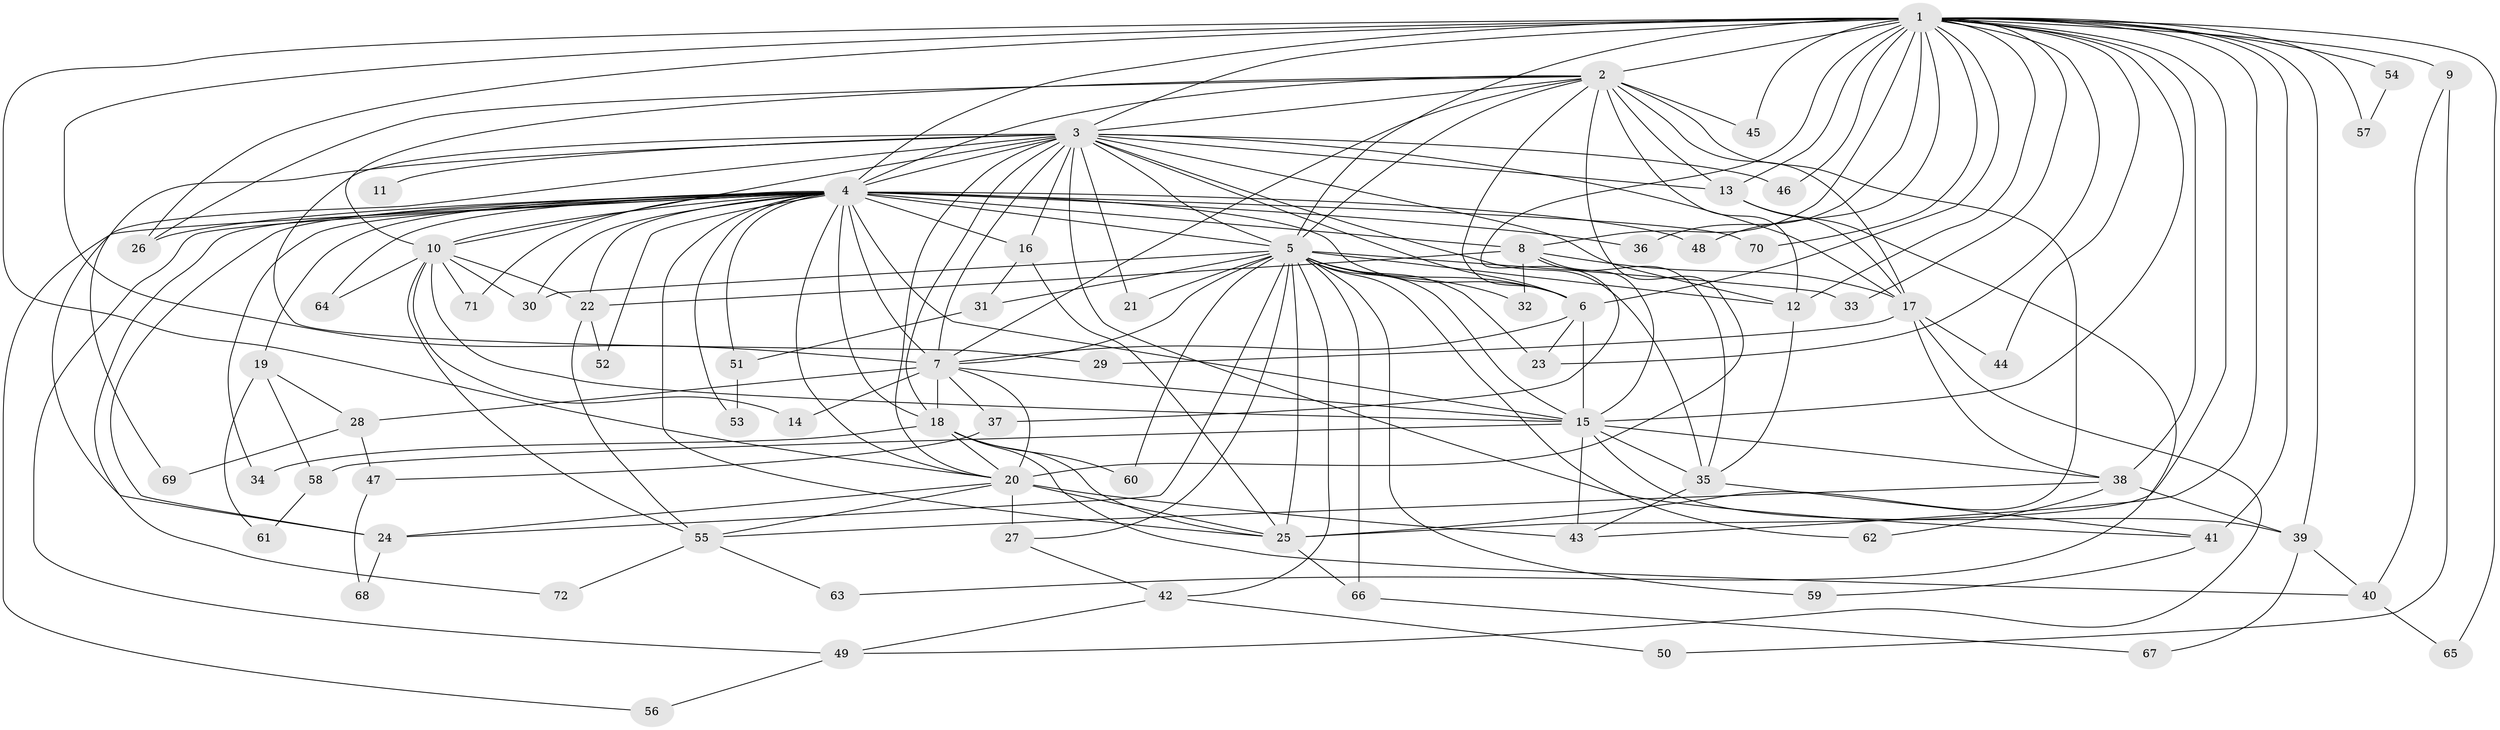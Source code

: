 // original degree distribution, {23: 0.013888888888888888, 21: 0.013888888888888888, 29: 0.006944444444444444, 26: 0.006944444444444444, 15: 0.006944444444444444, 27: 0.013888888888888888, 31: 0.006944444444444444, 7: 0.013888888888888888, 4: 0.1388888888888889, 8: 0.006944444444444444, 2: 0.5347222222222222, 5: 0.020833333333333332, 9: 0.006944444444444444, 10: 0.006944444444444444, 3: 0.1875, 6: 0.013888888888888888}
// Generated by graph-tools (version 1.1) at 2025/35/03/09/25 02:35:10]
// undirected, 72 vertices, 185 edges
graph export_dot {
graph [start="1"]
  node [color=gray90,style=filled];
  1;
  2;
  3;
  4;
  5;
  6;
  7;
  8;
  9;
  10;
  11;
  12;
  13;
  14;
  15;
  16;
  17;
  18;
  19;
  20;
  21;
  22;
  23;
  24;
  25;
  26;
  27;
  28;
  29;
  30;
  31;
  32;
  33;
  34;
  35;
  36;
  37;
  38;
  39;
  40;
  41;
  42;
  43;
  44;
  45;
  46;
  47;
  48;
  49;
  50;
  51;
  52;
  53;
  54;
  55;
  56;
  57;
  58;
  59;
  60;
  61;
  62;
  63;
  64;
  65;
  66;
  67;
  68;
  69;
  70;
  71;
  72;
  1 -- 2 [weight=4.0];
  1 -- 3 [weight=2.0];
  1 -- 4 [weight=4.0];
  1 -- 5 [weight=2.0];
  1 -- 6 [weight=3.0];
  1 -- 7 [weight=3.0];
  1 -- 8 [weight=1.0];
  1 -- 9 [weight=2.0];
  1 -- 12 [weight=1.0];
  1 -- 13 [weight=1.0];
  1 -- 15 [weight=1.0];
  1 -- 20 [weight=1.0];
  1 -- 23 [weight=1.0];
  1 -- 25 [weight=2.0];
  1 -- 26 [weight=1.0];
  1 -- 33 [weight=1.0];
  1 -- 36 [weight=2.0];
  1 -- 37 [weight=2.0];
  1 -- 38 [weight=1.0];
  1 -- 39 [weight=1.0];
  1 -- 41 [weight=2.0];
  1 -- 43 [weight=1.0];
  1 -- 44 [weight=1.0];
  1 -- 45 [weight=1.0];
  1 -- 46 [weight=1.0];
  1 -- 48 [weight=1.0];
  1 -- 54 [weight=1.0];
  1 -- 57 [weight=1.0];
  1 -- 65 [weight=1.0];
  1 -- 70 [weight=1.0];
  2 -- 3 [weight=2.0];
  2 -- 4 [weight=4.0];
  2 -- 5 [weight=2.0];
  2 -- 6 [weight=2.0];
  2 -- 7 [weight=3.0];
  2 -- 10 [weight=1.0];
  2 -- 12 [weight=2.0];
  2 -- 13 [weight=1.0];
  2 -- 17 [weight=2.0];
  2 -- 20 [weight=7.0];
  2 -- 25 [weight=11.0];
  2 -- 26 [weight=1.0];
  2 -- 45 [weight=2.0];
  3 -- 4 [weight=2.0];
  3 -- 5 [weight=2.0];
  3 -- 6 [weight=1.0];
  3 -- 7 [weight=2.0];
  3 -- 10 [weight=1.0];
  3 -- 11 [weight=1.0];
  3 -- 12 [weight=1.0];
  3 -- 13 [weight=1.0];
  3 -- 16 [weight=1.0];
  3 -- 17 [weight=1.0];
  3 -- 18 [weight=1.0];
  3 -- 20 [weight=1.0];
  3 -- 21 [weight=1.0];
  3 -- 24 [weight=2.0];
  3 -- 29 [weight=1.0];
  3 -- 35 [weight=1.0];
  3 -- 41 [weight=1.0];
  3 -- 46 [weight=1.0];
  3 -- 69 [weight=1.0];
  4 -- 5 [weight=2.0];
  4 -- 6 [weight=2.0];
  4 -- 7 [weight=3.0];
  4 -- 8 [weight=1.0];
  4 -- 10 [weight=1.0];
  4 -- 15 [weight=1.0];
  4 -- 16 [weight=2.0];
  4 -- 18 [weight=1.0];
  4 -- 19 [weight=2.0];
  4 -- 20 [weight=1.0];
  4 -- 22 [weight=2.0];
  4 -- 24 [weight=1.0];
  4 -- 25 [weight=2.0];
  4 -- 26 [weight=1.0];
  4 -- 30 [weight=1.0];
  4 -- 34 [weight=1.0];
  4 -- 36 [weight=1.0];
  4 -- 48 [weight=2.0];
  4 -- 49 [weight=1.0];
  4 -- 51 [weight=1.0];
  4 -- 52 [weight=1.0];
  4 -- 53 [weight=1.0];
  4 -- 56 [weight=1.0];
  4 -- 64 [weight=1.0];
  4 -- 70 [weight=1.0];
  4 -- 71 [weight=1.0];
  4 -- 72 [weight=1.0];
  5 -- 6 [weight=1.0];
  5 -- 7 [weight=1.0];
  5 -- 12 [weight=1.0];
  5 -- 15 [weight=1.0];
  5 -- 21 [weight=1.0];
  5 -- 23 [weight=1.0];
  5 -- 24 [weight=1.0];
  5 -- 25 [weight=1.0];
  5 -- 27 [weight=1.0];
  5 -- 30 [weight=1.0];
  5 -- 31 [weight=1.0];
  5 -- 32 [weight=1.0];
  5 -- 33 [weight=1.0];
  5 -- 42 [weight=1.0];
  5 -- 59 [weight=1.0];
  5 -- 60 [weight=1.0];
  5 -- 62 [weight=1.0];
  5 -- 66 [weight=1.0];
  6 -- 7 [weight=1.0];
  6 -- 15 [weight=10.0];
  6 -- 23 [weight=1.0];
  7 -- 14 [weight=1.0];
  7 -- 15 [weight=1.0];
  7 -- 18 [weight=1.0];
  7 -- 20 [weight=1.0];
  7 -- 28 [weight=1.0];
  7 -- 37 [weight=2.0];
  8 -- 15 [weight=1.0];
  8 -- 17 [weight=1.0];
  8 -- 22 [weight=1.0];
  8 -- 32 [weight=1.0];
  8 -- 35 [weight=1.0];
  9 -- 40 [weight=1.0];
  9 -- 50 [weight=1.0];
  10 -- 14 [weight=1.0];
  10 -- 15 [weight=1.0];
  10 -- 22 [weight=1.0];
  10 -- 30 [weight=1.0];
  10 -- 55 [weight=1.0];
  10 -- 64 [weight=1.0];
  10 -- 71 [weight=1.0];
  12 -- 35 [weight=1.0];
  13 -- 17 [weight=1.0];
  13 -- 63 [weight=1.0];
  15 -- 35 [weight=1.0];
  15 -- 38 [weight=1.0];
  15 -- 39 [weight=1.0];
  15 -- 43 [weight=1.0];
  15 -- 58 [weight=1.0];
  16 -- 25 [weight=3.0];
  16 -- 31 [weight=1.0];
  17 -- 29 [weight=2.0];
  17 -- 38 [weight=1.0];
  17 -- 44 [weight=1.0];
  17 -- 49 [weight=1.0];
  18 -- 20 [weight=1.0];
  18 -- 25 [weight=3.0];
  18 -- 34 [weight=1.0];
  18 -- 40 [weight=1.0];
  18 -- 60 [weight=1.0];
  19 -- 28 [weight=1.0];
  19 -- 58 [weight=1.0];
  19 -- 61 [weight=1.0];
  20 -- 24 [weight=1.0];
  20 -- 25 [weight=1.0];
  20 -- 27 [weight=1.0];
  20 -- 43 [weight=1.0];
  20 -- 55 [weight=1.0];
  22 -- 52 [weight=1.0];
  22 -- 55 [weight=1.0];
  24 -- 68 [weight=1.0];
  25 -- 66 [weight=1.0];
  27 -- 42 [weight=1.0];
  28 -- 47 [weight=1.0];
  28 -- 69 [weight=1.0];
  31 -- 51 [weight=1.0];
  35 -- 41 [weight=1.0];
  35 -- 43 [weight=1.0];
  37 -- 47 [weight=1.0];
  38 -- 39 [weight=1.0];
  38 -- 55 [weight=1.0];
  38 -- 62 [weight=1.0];
  39 -- 40 [weight=1.0];
  39 -- 67 [weight=1.0];
  40 -- 65 [weight=1.0];
  41 -- 59 [weight=1.0];
  42 -- 49 [weight=1.0];
  42 -- 50 [weight=1.0];
  47 -- 68 [weight=1.0];
  49 -- 56 [weight=1.0];
  51 -- 53 [weight=1.0];
  54 -- 57 [weight=1.0];
  55 -- 63 [weight=1.0];
  55 -- 72 [weight=1.0];
  58 -- 61 [weight=1.0];
  66 -- 67 [weight=1.0];
}
